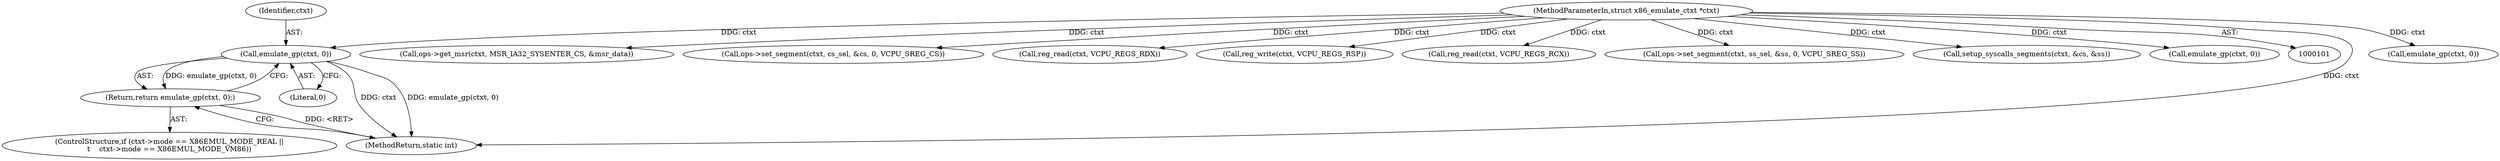 digraph "0_linux_234f3ce485d54017f15cf5e0699cff4100121601_6@pointer" {
"1000135" [label="(Call,emulate_gp(ctxt, 0))"];
"1000102" [label="(MethodParameterIn,struct x86_emulate_ctxt *ctxt)"];
"1000134" [label="(Return,return emulate_gp(ctxt, 0);)"];
"1000192" [label="(Call,emulate_gp(ctxt, 0))"];
"1000136" [label="(Identifier,ctxt)"];
"1000272" [label="(MethodReturn,static int)"];
"1000134" [label="(Return,return emulate_gp(ctxt, 0);)"];
"1000102" [label="(MethodParameterIn,struct x86_emulate_ctxt *ctxt)"];
"1000169" [label="(Call,ops->get_msr(ctxt, MSR_IA32_SYSENTER_CS, &msr_data))"];
"1000241" [label="(Call,ops->set_segment(ctxt, cs_sel, &cs, 0, VCPU_SREG_CS))"];
"1000259" [label="(Call,reg_read(ctxt, VCPU_REGS_RDX))"];
"1000135" [label="(Call,emulate_gp(ctxt, 0))"];
"1000264" [label="(Call,reg_write(ctxt, VCPU_REGS_RSP))"];
"1000137" [label="(Literal,0)"];
"1000267" [label="(Call,reg_read(ctxt, VCPU_REGS_RCX))"];
"1000122" [label="(ControlStructure,if (ctxt->mode == X86EMUL_MODE_REAL ||\n\t    ctxt->mode == X86EMUL_MODE_VM86))"];
"1000248" [label="(Call,ops->set_segment(ctxt, ss_sel, &ss, 0, VCPU_SREG_SS))"];
"1000138" [label="(Call,setup_syscalls_segments(ctxt, &cs, &ss))"];
"1000216" [label="(Call,emulate_gp(ctxt, 0))"];
"1000135" -> "1000134"  [label="AST: "];
"1000135" -> "1000137"  [label="CFG: "];
"1000136" -> "1000135"  [label="AST: "];
"1000137" -> "1000135"  [label="AST: "];
"1000134" -> "1000135"  [label="CFG: "];
"1000135" -> "1000272"  [label="DDG: emulate_gp(ctxt, 0)"];
"1000135" -> "1000272"  [label="DDG: ctxt"];
"1000135" -> "1000134"  [label="DDG: emulate_gp(ctxt, 0)"];
"1000102" -> "1000135"  [label="DDG: ctxt"];
"1000102" -> "1000101"  [label="AST: "];
"1000102" -> "1000272"  [label="DDG: ctxt"];
"1000102" -> "1000138"  [label="DDG: ctxt"];
"1000102" -> "1000169"  [label="DDG: ctxt"];
"1000102" -> "1000192"  [label="DDG: ctxt"];
"1000102" -> "1000216"  [label="DDG: ctxt"];
"1000102" -> "1000241"  [label="DDG: ctxt"];
"1000102" -> "1000248"  [label="DDG: ctxt"];
"1000102" -> "1000259"  [label="DDG: ctxt"];
"1000102" -> "1000264"  [label="DDG: ctxt"];
"1000102" -> "1000267"  [label="DDG: ctxt"];
"1000134" -> "1000122"  [label="AST: "];
"1000272" -> "1000134"  [label="CFG: "];
"1000134" -> "1000272"  [label="DDG: <RET>"];
}
